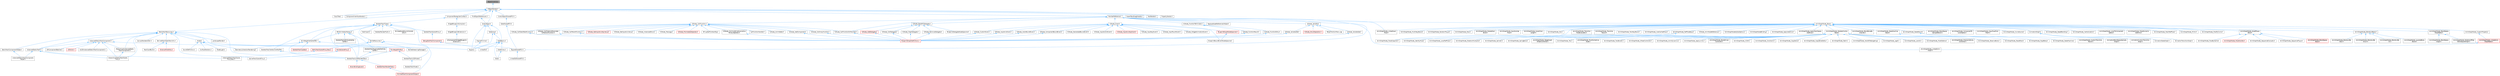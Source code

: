 digraph "ObjectVisibility.h"
{
 // INTERACTIVE_SVG=YES
 // LATEX_PDF_SIZE
  bgcolor="transparent";
  edge [fontname=Helvetica,fontsize=10,labelfontname=Helvetica,labelfontsize=10];
  node [fontname=Helvetica,fontsize=10,shape=box,height=0.2,width=0.4];
  Node1 [id="Node000001",label="ObjectVisibility.h",height=0.2,width=0.4,color="gray40", fillcolor="grey60", style="filled", fontcolor="black",tooltip=" "];
  Node1 -> Node2 [id="edge1_Node000001_Node000002",dir="back",color="steelblue1",style="solid",tooltip=" "];
  Node2 [id="Node000002",label="UObjectIterator.h",height=0.2,width=0.4,color="grey40", fillcolor="white", style="filled",URL="$df/d91/UObjectIterator_8h.html",tooltip=" "];
  Node2 -> Node3 [id="edge2_Node000002_Node000003",dir="back",color="steelblue1",style="solid",tooltip=" "];
  Node3 [id="Node000003",label="ClassTree.h",height=0.2,width=0.4,color="grey40", fillcolor="white", style="filled",URL="$d4/d0e/ClassTree_8h.html",tooltip=" "];
  Node2 -> Node4 [id="edge3_Node000002_Node000004",dir="back",color="steelblue1",style="solid",tooltip=" "];
  Node4 [id="Node000004",label="ComponentInterfaceIterator.h",height=0.2,width=0.4,color="grey40", fillcolor="white", style="filled",URL="$d3/dd4/ComponentInterfaceIterator_8h.html",tooltip=" "];
  Node2 -> Node5 [id="edge4_Node000002_Node000005",dir="back",color="steelblue1",style="solid",tooltip=" "];
  Node5 [id="Node000005",label="ComponentReregisterContext.h",height=0.2,width=0.4,color="grey40", fillcolor="white", style="filled",URL="$de/d6e/ComponentReregisterContext_8h.html",tooltip=" "];
  Node5 -> Node6 [id="edge5_Node000005_Node000006",dir="back",color="steelblue1",style="solid",tooltip=" "];
  Node6 [id="Node000006",label="SkeletalMeshTypes.h",height=0.2,width=0.4,color="grey40", fillcolor="white", style="filled",URL="$d5/d0c/SkeletalMeshTypes_8h.html",tooltip=" "];
  Node6 -> Node7 [id="edge6_Node000006_Node000007",dir="back",color="steelblue1",style="solid",tooltip=" "];
  Node7 [id="Node000007",label="GPUSkinVertexFactory.h",height=0.2,width=0.4,color="grey40", fillcolor="white", style="filled",URL="$db/dcc/GPUSkinVertexFactory_8h.html",tooltip=" "];
  Node7 -> Node8 [id="edge7_Node000007_Node000008",dir="back",color="steelblue1",style="solid",tooltip=" "];
  Node8 [id="Node000008",label="SkeletalMeshAttributeVertex\lBuffer.h",height=0.2,width=0.4,color="grey40", fillcolor="white", style="filled",URL="$de/d6e/SkeletalMeshAttributeVertexBuffer_8h.html",tooltip=" "];
  Node7 -> Node9 [id="edge8_Node000007_Node000009",dir="back",color="steelblue1",style="solid",tooltip=" "];
  Node9 [id="Node000009",label="SkeletalMeshDuplicatedVertices\lBuffer.h",height=0.2,width=0.4,color="grey40", fillcolor="white", style="filled",URL="$d6/da7/SkeletalMeshDuplicatedVerticesBuffer_8h.html",tooltip=" "];
  Node9 -> Node10 [id="edge9_Node000009_Node000010",dir="back",color="steelblue1",style="solid",tooltip=" "];
  Node10 [id="Node000010",label="SkeletalMeshLODRenderData.h",height=0.2,width=0.4,color="grey40", fillcolor="white", style="filled",URL="$d0/d5a/SkeletalMeshLODRenderData_8h.html",tooltip=" "];
  Node10 -> Node11 [id="edge10_Node000010_Node000011",dir="back",color="steelblue1",style="solid",tooltip=" "];
  Node11 [id="Node000011",label="GroomBindingAsset.h",height=0.2,width=0.4,color="red", fillcolor="#FFF0F0", style="filled",URL="$de/d26/GroomBindingAsset_8h.html",tooltip=" "];
  Node10 -> Node17 [id="edge11_Node000010_Node000017",dir="back",color="steelblue1",style="solid",tooltip=" "];
  Node17 [id="Node000017",label="SkeletalMeshRenderData.h",height=0.2,width=0.4,color="red", fillcolor="#FFF0F0", style="filled",URL="$d9/d14/SkeletalMeshRenderData_8h.html",tooltip=" "];
  Node17 -> Node19 [id="edge12_Node000017_Node000019",dir="back",color="steelblue1",style="solid",tooltip=" "];
  Node19 [id="Node000019",label="SkinnedMeshComponentHelper.h",height=0.2,width=0.4,color="red", fillcolor="#FFF0F0", style="filled",URL="$db/d81/SkinnedMeshComponentHelper_8h.html",tooltip=" "];
  Node7 -> Node10 [id="edge13_Node000007_Node000010",dir="back",color="steelblue1",style="solid",tooltip=" "];
  Node7 -> Node21 [id="edge14_Node000007_Node000021",dir="back",color="steelblue1",style="solid",tooltip=" "];
  Node21 [id="Node000021",label="SkinWeightVertexBuffer.h",height=0.2,width=0.4,color="grey40", fillcolor="white", style="filled",URL="$d3/d86/SkinWeightVertexBuffer_8h.html",tooltip=" "];
  Node21 -> Node22 [id="edge15_Node000021_Node000022",dir="back",color="steelblue1",style="solid",tooltip=" "];
  Node22 [id="Node000022",label="GeometryCollectionRendering.h",height=0.2,width=0.4,color="grey40", fillcolor="white", style="filled",URL="$dc/d68/GeometryCollectionRendering_8h.html",tooltip=" "];
  Node21 -> Node10 [id="edge16_Node000021_Node000010",dir="back",color="steelblue1",style="solid",tooltip=" "];
  Node21 -> Node23 [id="edge17_Node000021_Node000023",dir="back",color="steelblue1",style="solid",tooltip=" "];
  Node23 [id="Node000023",label="SkeletalMeshUpdate.h",height=0.2,width=0.4,color="red", fillcolor="#FFF0F0", style="filled",URL="$df/d79/SkeletalMeshUpdate_8h.html",tooltip=" "];
  Node21 -> Node24 [id="edge18_Node000021_Node000024",dir="back",color="steelblue1",style="solid",tooltip=" "];
  Node24 [id="Node000024",label="SkinWeightProfile.h",height=0.2,width=0.4,color="red", fillcolor="#FFF0F0", style="filled",URL="$d9/d1f/SkinWeightProfile_8h.html",tooltip=" "];
  Node24 -> Node25 [id="edge19_Node000024_Node000025",dir="back",color="steelblue1",style="solid",tooltip=" "];
  Node25 [id="Node000025",label="SkeletalMeshLODModel.h",height=0.2,width=0.4,color="grey40", fillcolor="white", style="filled",URL="$d2/d34/SkeletalMeshLODModel_8h.html",tooltip=" "];
  Node25 -> Node26 [id="edge20_Node000025_Node000026",dir="back",color="steelblue1",style="solid",tooltip=" "];
  Node26 [id="Node000026",label="SkeletalMeshModel.h",height=0.2,width=0.4,color="grey40", fillcolor="white", style="filled",URL="$d1/d2c/SkeletalMeshModel_8h.html",tooltip=" "];
  Node24 -> Node10 [id="edge21_Node000024_Node000010",dir="back",color="steelblue1",style="solid",tooltip=" "];
  Node6 -> Node29 [id="edge22_Node000006_Node000029",dir="back",color="steelblue1",style="solid",tooltip=" "];
  Node29 [id="Node000029",label="NaniteResources.h",height=0.2,width=0.4,color="grey40", fillcolor="white", style="filled",URL="$d7/d8b/NaniteResources_8h.html",tooltip=" "];
  Node29 -> Node30 [id="edge23_Node000029_Node000030",dir="back",color="steelblue1",style="solid",tooltip=" "];
  Node30 [id="Node000030",label="NaniteSceneProxy.h",height=0.2,width=0.4,color="red", fillcolor="#FFF0F0", style="filled",URL="$de/dae/NaniteSceneProxy_8h.html",tooltip=" "];
  Node30 -> Node34 [id="edge24_Node000030_Node000034",dir="back",color="steelblue1",style="solid",tooltip=" "];
  Node34 [id="Node000034",label="SplineMeshSceneProxy.h",height=0.2,width=0.4,color="grey40", fillcolor="white", style="filled",URL="$dd/dcb/SplineMeshSceneProxy_8h.html",tooltip=" "];
  Node29 -> Node35 [id="edge25_Node000029_Node000035",dir="back",color="steelblue1",style="solid",tooltip=" "];
  Node35 [id="Node000035",label="NaniteStreamingManager.h",height=0.2,width=0.4,color="grey40", fillcolor="white", style="filled",URL="$d2/d3f/NaniteStreamingManager_8h.html",tooltip=" "];
  Node29 -> Node19 [id="edge26_Node000029_Node000019",dir="back",color="steelblue1",style="solid",tooltip=" "];
  Node29 -> Node36 [id="edge27_Node000029_Node000036",dir="back",color="steelblue1",style="solid",tooltip=" "];
  Node36 [id="Node000036",label="StaticMeshSceneProxyDesc.h",height=0.2,width=0.4,color="red", fillcolor="#FFF0F0", style="filled",URL="$d0/d31/StaticMeshSceneProxyDesc_8h.html",tooltip=" "];
  Node36 -> Node37 [id="edge28_Node000036_Node000037",dir="back",color="steelblue1",style="solid",tooltip=" "];
  Node37 [id="Node000037",label="InstancedStaticMeshScene\lProxyDesc.h",height=0.2,width=0.4,color="grey40", fillcolor="white", style="filled",URL="$db/dcf/InstancedStaticMeshSceneProxyDesc_8h.html",tooltip=" "];
  Node6 -> Node39 [id="edge29_Node000006_Node000039",dir="back",color="steelblue1",style="solid",tooltip=" "];
  Node39 [id="Node000039",label="SkelImport.h",height=0.2,width=0.4,color="grey40", fillcolor="white", style="filled",URL="$d2/d8b/SkelImport_8h.html",tooltip=" "];
  Node6 -> Node25 [id="edge30_Node000006_Node000025",dir="back",color="steelblue1",style="solid",tooltip=" "];
  Node6 -> Node10 [id="edge31_Node000006_Node000010",dir="back",color="steelblue1",style="solid",tooltip=" "];
  Node6 -> Node40 [id="edge32_Node000006_Node000040",dir="back",color="steelblue1",style="solid",tooltip=" "];
  Node40 [id="Node000040",label="SkeletalMeshSceneProxy.h",height=0.2,width=0.4,color="grey40", fillcolor="white", style="filled",URL="$de/de8/SkeletalMeshSceneProxy_8h.html",tooltip=" "];
  Node40 -> Node41 [id="edge33_Node000040_Node000041",dir="back",color="steelblue1",style="solid",tooltip=" "];
  Node41 [id="Node000041",label="DebugSkelMeshComponent.h",height=0.2,width=0.4,color="red", fillcolor="#FFF0F0", style="filled",URL="$d5/d33/DebugSkelMeshComponent_8h.html",tooltip=" "];
  Node41 -> Node44 [id="edge34_Node000041_Node000044",dir="back",color="steelblue1",style="solid",tooltip=" "];
  Node44 [id="Node000044",label="UnrealEd.h",height=0.2,width=0.4,color="grey40", fillcolor="white", style="filled",URL="$d2/d5f/UnrealEd_8h.html",tooltip=" "];
  Node6 -> Node45 [id="edge35_Node000006_Node000045",dir="back",color="steelblue1",style="solid",tooltip=" "];
  Node45 [id="Node000045",label="SkeletalMeshVertexClothBuffer.h",height=0.2,width=0.4,color="grey40", fillcolor="white", style="filled",URL="$d4/d64/SkeletalMeshVertexClothBuffer_8h.html",tooltip=" "];
  Node45 -> Node10 [id="edge36_Node000045_Node000010",dir="back",color="steelblue1",style="solid",tooltip=" "];
  Node6 -> Node46 [id="edge37_Node000006_Node000046",dir="back",color="steelblue1",style="solid",tooltip=" "];
  Node46 [id="Node000046",label="SkeletalRenderPublic.h",height=0.2,width=0.4,color="grey40", fillcolor="white", style="filled",URL="$d5/d40/SkeletalRenderPublic_8h.html",tooltip=" "];
  Node6 -> Node21 [id="edge38_Node000006_Node000021",dir="back",color="steelblue1",style="solid",tooltip=" "];
  Node6 -> Node47 [id="edge39_Node000006_Node000047",dir="back",color="steelblue1",style="solid",tooltip=" "];
  Node47 [id="Node000047",label="SkinnedAssetAsyncCompile\lUtils.h",height=0.2,width=0.4,color="grey40", fillcolor="white", style="filled",URL="$d0/dc7/SkinnedAssetAsyncCompileUtils_8h.html",tooltip=" "];
  Node5 -> Node48 [id="edge40_Node000005_Node000048",dir="back",color="steelblue1",style="solid",tooltip=" "];
  Node48 [id="Node000048",label="WidgetBlueprintCompiler.h",height=0.2,width=0.4,color="grey40", fillcolor="white", style="filled",URL="$d9/d6b/WidgetBlueprintCompiler_8h.html",tooltip=" "];
  Node48 -> Node49 [id="edge41_Node000048_Node000049",dir="back",color="steelblue1",style="solid",tooltip=" "];
  Node49 [id="Node000049",label="WidgetBlueprintExtension.h",height=0.2,width=0.4,color="grey40", fillcolor="white", style="filled",URL="$d3/de6/WidgetBlueprintExtension_8h.html",tooltip=" "];
  Node49 -> Node50 [id="edge42_Node000049_Node000050",dir="back",color="steelblue1",style="solid",tooltip=" "];
  Node50 [id="Node000050",label="UIComponentWidgetBlueprint\lExtension.h",height=0.2,width=0.4,color="grey40", fillcolor="white", style="filled",URL="$d0/d4b/UIComponentWidgetBlueprintExtension_8h.html",tooltip=" "];
  Node2 -> Node51 [id="edge43_Node000002_Node000051",dir="back",color="steelblue1",style="solid",tooltip=" "];
  Node51 [id="Node000051",label="CoreUObject.h",height=0.2,width=0.4,color="grey40", fillcolor="white", style="filled",URL="$d0/ded/CoreUObject_8h.html",tooltip=" "];
  Node51 -> Node52 [id="edge44_Node000051_Node000052",dir="back",color="steelblue1",style="solid",tooltip=" "];
  Node52 [id="Node000052",label="Engine.h",height=0.2,width=0.4,color="grey40", fillcolor="white", style="filled",URL="$d1/d34/Public_2Engine_8h.html",tooltip=" "];
  Node51 -> Node53 [id="edge45_Node000051_Node000053",dir="back",color="steelblue1",style="solid",tooltip=" "];
  Node53 [id="Node000053",label="EngineMinimal.h",height=0.2,width=0.4,color="grey40", fillcolor="white", style="filled",URL="$d0/d2c/EngineMinimal_8h.html",tooltip=" "];
  Node53 -> Node52 [id="edge46_Node000053_Node000052",dir="back",color="steelblue1",style="solid",tooltip=" "];
  Node51 -> Node54 [id="edge47_Node000051_Node000054",dir="back",color="steelblue1",style="solid",tooltip=" "];
  Node54 [id="Node000054",label="SlateBasics.h",height=0.2,width=0.4,color="grey40", fillcolor="white", style="filled",URL="$da/d2f/SlateBasics_8h.html",tooltip=" "];
  Node54 -> Node52 [id="edge48_Node000054_Node000052",dir="back",color="steelblue1",style="solid",tooltip=" "];
  Node54 -> Node55 [id="edge49_Node000054_Node000055",dir="back",color="steelblue1",style="solid",tooltip=" "];
  Node55 [id="Node000055",label="Slate.h",height=0.2,width=0.4,color="grey40", fillcolor="white", style="filled",URL="$d2/dc0/Slate_8h.html",tooltip=" "];
  Node54 -> Node56 [id="edge50_Node000054_Node000056",dir="back",color="steelblue1",style="solid",tooltip=" "];
  Node56 [id="Node000056",label="SlateExtras.h",height=0.2,width=0.4,color="grey40", fillcolor="white", style="filled",URL="$d8/dec/SlateExtras_8h.html",tooltip=" "];
  Node56 -> Node55 [id="edge51_Node000056_Node000055",dir="back",color="steelblue1",style="solid",tooltip=" "];
  Node54 -> Node44 [id="edge52_Node000054_Node000044",dir="back",color="steelblue1",style="solid",tooltip=" "];
  Node51 -> Node57 [id="edge53_Node000051_Node000057",dir="back",color="steelblue1",style="solid",tooltip=" "];
  Node57 [id="Node000057",label="SlateCore.h",height=0.2,width=0.4,color="grey40", fillcolor="white", style="filled",URL="$dc/d03/SlateCore_8h.html",tooltip=" "];
  Node57 -> Node52 [id="edge54_Node000057_Node000052",dir="back",color="steelblue1",style="solid",tooltip=" "];
  Node57 -> Node54 [id="edge55_Node000057_Node000054",dir="back",color="steelblue1",style="solid",tooltip=" "];
  Node2 -> Node58 [id="edge56_Node000002_Node000058",dir="back",color="steelblue1",style="solid",tooltip=" "];
  Node58 [id="Node000058",label="CoreUObjectSharedPCH.h",height=0.2,width=0.4,color="grey40", fillcolor="white", style="filled",URL="$de/d2f/CoreUObjectSharedPCH_8h.html",tooltip=" "];
  Node58 -> Node59 [id="edge57_Node000058_Node000059",dir="back",color="steelblue1",style="solid",tooltip=" "];
  Node59 [id="Node000059",label="SlateSharedPCH.h",height=0.2,width=0.4,color="grey40", fillcolor="white", style="filled",URL="$d1/dfc/SlateSharedPCH_8h.html",tooltip=" "];
  Node59 -> Node60 [id="edge58_Node000059_Node000060",dir="back",color="steelblue1",style="solid",tooltip=" "];
  Node60 [id="Node000060",label="EngineSharedPCH.h",height=0.2,width=0.4,color="grey40", fillcolor="white", style="filled",URL="$dc/dbb/EngineSharedPCH_8h.html",tooltip=" "];
  Node60 -> Node61 [id="edge59_Node000060_Node000061",dir="back",color="steelblue1",style="solid",tooltip=" "];
  Node61 [id="Node000061",label="UnrealEdSharedPCH.h",height=0.2,width=0.4,color="grey40", fillcolor="white", style="filled",URL="$d1/de6/UnrealEdSharedPCH_8h.html",tooltip=" "];
  Node2 -> Node62 [id="edge60_Node000002_Node000062",dir="back",color="steelblue1",style="solid",tooltip=" "];
  Node62 [id="Node000062",label="ExportTextDragDropOp.h",height=0.2,width=0.4,color="grey40", fillcolor="white", style="filled",URL="$de/d5c/ExportTextDragDropOp_8h.html",tooltip=" "];
  Node2 -> Node63 [id="edge61_Node000002_Node000063",dir="back",color="steelblue1",style="solid",tooltip=" "];
  Node63 [id="Node000063",label="FieldIterator.h",height=0.2,width=0.4,color="grey40", fillcolor="white", style="filled",URL="$db/daa/FieldIterator_8h.html",tooltip=" "];
  Node2 -> Node64 [id="edge62_Node000002_Node000064",dir="back",color="steelblue1",style="solid",tooltip=" "];
  Node64 [id="Node000064",label="FindObjectReferencers.h",height=0.2,width=0.4,color="grey40", fillcolor="white", style="filled",URL="$dc/dab/FindObjectReferencers_8h.html",tooltip=" "];
  Node64 -> Node51 [id="edge63_Node000064_Node000051",dir="back",color="steelblue1",style="solid",tooltip=" "];
  Node2 -> Node65 [id="edge64_Node000002_Node000065",dir="back",color="steelblue1",style="solid",tooltip=" "];
  Node65 [id="Node000065",label="MemberReference.h",height=0.2,width=0.4,color="grey40", fillcolor="white", style="filled",URL="$dc/d3d/MemberReference_8h.html",tooltip=" "];
  Node65 -> Node66 [id="edge65_Node000065_Node000066",dir="back",color="steelblue1",style="solid",tooltip=" "];
  Node66 [id="Node000066",label="AnimGraphNode_Base.h",height=0.2,width=0.4,color="grey40", fillcolor="white", style="filled",URL="$d0/dfb/AnimGraphNode__Base_8h.html",tooltip=" "];
  Node66 -> Node67 [id="edge66_Node000066_Node000067",dir="back",color="steelblue1",style="solid",tooltip=" "];
  Node67 [id="Node000067",label="AnimGraphNodeAlphaOptions.h",height=0.2,width=0.4,color="grey40", fillcolor="white", style="filled",URL="$d6/df6/AnimGraphNodeAlphaOptions_8h.html",tooltip=" "];
  Node66 -> Node68 [id="edge67_Node000066_Node000068",dir="back",color="steelblue1",style="solid",tooltip=" "];
  Node68 [id="Node000068",label="AnimGraphNodeBinding.h",height=0.2,width=0.4,color="grey40", fillcolor="white", style="filled",URL="$d6/d3b/AnimGraphNodeBinding_8h.html",tooltip=" "];
  Node66 -> Node69 [id="edge68_Node000066_Node000069",dir="back",color="steelblue1",style="solid",tooltip=" "];
  Node69 [id="Node000069",label="AnimGraphNode_ApplyAdditive.h",height=0.2,width=0.4,color="grey40", fillcolor="white", style="filled",URL="$da/d67/AnimGraphNode__ApplyAdditive_8h.html",tooltip=" "];
  Node66 -> Node70 [id="edge69_Node000066_Node000070",dir="back",color="steelblue1",style="solid",tooltip=" "];
  Node70 [id="Node000070",label="AnimGraphNode_ApplyMeshSpace\lAdditive.h",height=0.2,width=0.4,color="grey40", fillcolor="white", style="filled",URL="$dd/dc4/AnimGraphNode__ApplyMeshSpaceAdditive_8h.html",tooltip=" "];
  Node66 -> Node71 [id="edge70_Node000066_Node000071",dir="back",color="steelblue1",style="solid",tooltip=" "];
  Node71 [id="Node000071",label="AnimGraphNode_AssetPlayer\lBase.h",height=0.2,width=0.4,color="grey40", fillcolor="white", style="filled",URL="$d1/d4f/AnimGraphNode__AssetPlayerBase_8h.html",tooltip=" "];
  Node71 -> Node72 [id="edge71_Node000071_Node000072",dir="back",color="steelblue1",style="solid",tooltip=" "];
  Node72 [id="Node000072",label="AnimGraphNode_BlendSpace\lBase.h",height=0.2,width=0.4,color="red", fillcolor="#FFF0F0", style="filled",URL="$d7/d6d/AnimGraphNode__BlendSpaceBase_8h.html",tooltip=" "];
  Node71 -> Node77 [id="edge72_Node000071_Node000077",dir="back",color="steelblue1",style="solid",tooltip=" "];
  Node77 [id="Node000077",label="AnimGraphNode_PoseByName.h",height=0.2,width=0.4,color="grey40", fillcolor="white", style="filled",URL="$d7/d02/AnimGraphNode__PoseByName_8h.html",tooltip=" "];
  Node71 -> Node78 [id="edge73_Node000071_Node000078",dir="back",color="steelblue1",style="solid",tooltip=" "];
  Node78 [id="Node000078",label="AnimGraphNode_PoseHandler.h",height=0.2,width=0.4,color="red", fillcolor="#FFF0F0", style="filled",URL="$df/dfb/AnimGraphNode__PoseHandler_8h.html",tooltip=" "];
  Node71 -> Node81 [id="edge74_Node000071_Node000081",dir="back",color="steelblue1",style="solid",tooltip=" "];
  Node81 [id="Node000081",label="AnimGraphNode_SequenceEvaluator.h",height=0.2,width=0.4,color="grey40", fillcolor="white", style="filled",URL="$d1/d1c/AnimGraphNode__SequenceEvaluator_8h.html",tooltip=" "];
  Node71 -> Node82 [id="edge75_Node000071_Node000082",dir="back",color="steelblue1",style="solid",tooltip=" "];
  Node82 [id="Node000082",label="AnimGraphNode_SequencePlayer.h",height=0.2,width=0.4,color="grey40", fillcolor="white", style="filled",URL="$d2/d91/AnimGraphNode__SequencePlayer_8h.html",tooltip=" "];
  Node66 -> Node83 [id="edge76_Node000066_Node000083",dir="back",color="steelblue1",style="solid",tooltip=" "];
  Node83 [id="Node000083",label="AnimGraphNode_BlendBoneBy\lChannel.h",height=0.2,width=0.4,color="grey40", fillcolor="white", style="filled",URL="$de/da9/AnimGraphNode__BlendBoneByChannel_8h.html",tooltip=" "];
  Node66 -> Node84 [id="edge77_Node000066_Node000084",dir="back",color="steelblue1",style="solid",tooltip=" "];
  Node84 [id="Node000084",label="AnimGraphNode_BlendListBase.h",height=0.2,width=0.4,color="grey40", fillcolor="white", style="filled",URL="$d7/d20/AnimGraphNode__BlendListBase_8h.html",tooltip=" "];
  Node84 -> Node85 [id="edge78_Node000084_Node000085",dir="back",color="steelblue1",style="solid",tooltip=" "];
  Node85 [id="Node000085",label="AnimGraphNode_BlendListBy\lBool.h",height=0.2,width=0.4,color="grey40", fillcolor="white", style="filled",URL="$d9/d9d/AnimGraphNode__BlendListByBool_8h.html",tooltip=" "];
  Node84 -> Node86 [id="edge79_Node000084_Node000086",dir="back",color="steelblue1",style="solid",tooltip=" "];
  Node86 [id="Node000086",label="AnimGraphNode_BlendListBy\lEnum.h",height=0.2,width=0.4,color="grey40", fillcolor="white", style="filled",URL="$de/d60/AnimGraphNode__BlendListByEnum_8h.html",tooltip=" "];
  Node84 -> Node87 [id="edge80_Node000084_Node000087",dir="back",color="steelblue1",style="solid",tooltip=" "];
  Node87 [id="Node000087",label="AnimGraphNode_BlendListBy\lInt.h",height=0.2,width=0.4,color="grey40", fillcolor="white", style="filled",URL="$dc/df2/AnimGraphNode__BlendListByInt_8h.html",tooltip=" "];
  Node84 -> Node88 [id="edge81_Node000084_Node000088",dir="back",color="steelblue1",style="solid",tooltip=" "];
  Node88 [id="Node000088",label="AnimGraphNode_LayeredBone\lBlend.h",height=0.2,width=0.4,color="grey40", fillcolor="white", style="filled",URL="$d2/d01/AnimGraphNode__LayeredBoneBlend_8h.html",tooltip=" "];
  Node66 -> Node89 [id="edge82_Node000066_Node000089",dir="back",color="steelblue1",style="solid",tooltip=" "];
  Node89 [id="Node000089",label="AnimGraphNode_BlendSpace\lGraphBase.h",height=0.2,width=0.4,color="grey40", fillcolor="white", style="filled",URL="$d6/d44/AnimGraphNode__BlendSpaceGraphBase_8h.html",tooltip=" "];
  Node89 -> Node90 [id="edge83_Node000089_Node000090",dir="back",color="steelblue1",style="solid",tooltip=" "];
  Node90 [id="Node000090",label="AnimGraphNode_BlendSpace\lGraph.h",height=0.2,width=0.4,color="grey40", fillcolor="white", style="filled",URL="$d7/d81/AnimGraphNode__BlendSpaceGraph_8h.html",tooltip=" "];
  Node89 -> Node91 [id="edge84_Node000089_Node000091",dir="back",color="steelblue1",style="solid",tooltip=" "];
  Node91 [id="Node000091",label="AnimGraphNode_RotationOffset\lBlendSpaceGraph.h",height=0.2,width=0.4,color="grey40", fillcolor="white", style="filled",URL="$d0/d4c/AnimGraphNode__RotationOffsetBlendSpaceGraph_8h.html",tooltip=" "];
  Node66 -> Node92 [id="edge85_Node000066_Node000092",dir="back",color="steelblue1",style="solid",tooltip=" "];
  Node92 [id="Node000092",label="AnimGraphNode_BlendSpace\lSampleResult.h",height=0.2,width=0.4,color="grey40", fillcolor="white", style="filled",URL="$de/df8/AnimGraphNode__BlendSpaceSampleResult_8h.html",tooltip=" "];
  Node66 -> Node93 [id="edge86_Node000066_Node000093",dir="back",color="steelblue1",style="solid",tooltip=" "];
  Node93 [id="Node000093",label="AnimGraphNode_ComponentTo\lLocalSpace.h",height=0.2,width=0.4,color="grey40", fillcolor="white", style="filled",URL="$d1/d3f/AnimGraphNode__ComponentToLocalSpace_8h.html",tooltip=" "];
  Node66 -> Node94 [id="edge87_Node000066_Node000094",dir="back",color="steelblue1",style="solid",tooltip=" "];
  Node94 [id="Node000094",label="AnimGraphNode_CopyPoseFrom\lMesh.h",height=0.2,width=0.4,color="grey40", fillcolor="white", style="filled",URL="$d6/d71/AnimGraphNode__CopyPoseFromMesh_8h.html",tooltip=" "];
  Node66 -> Node95 [id="edge88_Node000066_Node000095",dir="back",color="steelblue1",style="solid",tooltip=" "];
  Node95 [id="Node000095",label="AnimGraphNode_CurveSource.h",height=0.2,width=0.4,color="grey40", fillcolor="white", style="filled",URL="$dc/de5/AnimGraphNode__CurveSource_8h.html",tooltip=" "];
  Node66 -> Node96 [id="edge89_Node000066_Node000096",dir="back",color="steelblue1",style="solid",tooltip=" "];
  Node96 [id="Node000096",label="AnimGraphNode_CustomProperty.h",height=0.2,width=0.4,color="grey40", fillcolor="white", style="filled",URL="$d8/d3f/AnimGraphNode__CustomProperty_8h.html",tooltip=" "];
  Node96 -> Node97 [id="edge90_Node000096_Node000097",dir="back",color="steelblue1",style="solid",tooltip=" "];
  Node97 [id="Node000097",label="AnimGraphNode_LinkedAnim\lGraphBase.h",height=0.2,width=0.4,color="red", fillcolor="#FFF0F0", style="filled",URL="$d5/de1/AnimGraphNode__LinkedAnimGraphBase_8h.html",tooltip=" "];
  Node97 -> Node98 [id="edge91_Node000097_Node000098",dir="back",color="steelblue1",style="solid",tooltip=" "];
  Node98 [id="Node000098",label="AnimGraphNode_LinkedAnim\lGraph.h",height=0.2,width=0.4,color="grey40", fillcolor="white", style="filled",URL="$da/dd5/AnimGraphNode__LinkedAnimGraph_8h.html",tooltip=" "];
  Node66 -> Node100 [id="edge92_Node000066_Node000100",dir="back",color="steelblue1",style="solid",tooltip=" "];
  Node100 [id="Node000100",label="AnimGraphNode_DeadBlending.h",height=0.2,width=0.4,color="grey40", fillcolor="white", style="filled",URL="$d8/d73/AnimGraphNode__DeadBlending_8h.html",tooltip=" "];
  Node66 -> Node101 [id="edge93_Node000066_Node000101",dir="back",color="steelblue1",style="solid",tooltip=" "];
  Node101 [id="Node000101",label="AnimGraphNode_Inertialization.h",height=0.2,width=0.4,color="grey40", fillcolor="white", style="filled",URL="$d7/d66/AnimGraphNode__Inertialization_8h.html",tooltip=" "];
  Node66 -> Node102 [id="edge94_Node000066_Node000102",dir="back",color="steelblue1",style="solid",tooltip=" "];
  Node102 [id="Node000102",label="AnimGraphNode_LinkedInput\lPose.h",height=0.2,width=0.4,color="grey40", fillcolor="white", style="filled",URL="$d7/d8c/AnimGraphNode__LinkedInputPose_8h.html",tooltip=" "];
  Node66 -> Node103 [id="edge95_Node000066_Node000103",dir="back",color="steelblue1",style="solid",tooltip=" "];
  Node103 [id="Node000103",label="AnimGraphNode_LocalToComponent\lSpace.h",height=0.2,width=0.4,color="grey40", fillcolor="white", style="filled",URL="$d6/d01/AnimGraphNode__LocalToComponentSpace_8h.html",tooltip=" "];
  Node66 -> Node104 [id="edge96_Node000066_Node000104",dir="back",color="steelblue1",style="solid",tooltip=" "];
  Node104 [id="Node000104",label="AnimGraphNode_MakeDynamic\lAdditive.h",height=0.2,width=0.4,color="grey40", fillcolor="white", style="filled",URL="$d4/dc9/AnimGraphNode__MakeDynamicAdditive_8h.html",tooltip=" "];
  Node66 -> Node105 [id="edge97_Node000066_Node000105",dir="back",color="steelblue1",style="solid",tooltip=" "];
  Node105 [id="Node000105",label="AnimGraphNode_MeshRefPose.h",height=0.2,width=0.4,color="grey40", fillcolor="white", style="filled",URL="$d3/d58/AnimGraphNode__MeshRefPose_8h.html",tooltip=" "];
  Node66 -> Node106 [id="edge98_Node000066_Node000106",dir="back",color="steelblue1",style="solid",tooltip=" "];
  Node106 [id="Node000106",label="AnimGraphNode_Mirror.h",height=0.2,width=0.4,color="grey40", fillcolor="white", style="filled",URL="$de/d96/AnimGraphNode__Mirror_8h.html",tooltip=" "];
  Node66 -> Node107 [id="edge99_Node000066_Node000107",dir="back",color="steelblue1",style="solid",tooltip=" "];
  Node107 [id="Node000107",label="AnimGraphNode_ModifyCurve.h",height=0.2,width=0.4,color="grey40", fillcolor="white", style="filled",URL="$d5/d09/AnimGraphNode__ModifyCurve_8h.html",tooltip=" "];
  Node66 -> Node108 [id="edge100_Node000066_Node000108",dir="back",color="steelblue1",style="solid",tooltip=" "];
  Node108 [id="Node000108",label="AnimGraphNode_MultiWayBlend.h",height=0.2,width=0.4,color="grey40", fillcolor="white", style="filled",URL="$dd/dcb/AnimGraphNode__MultiWayBlend_8h.html",tooltip=" "];
  Node66 -> Node109 [id="edge101_Node000066_Node000109",dir="back",color="steelblue1",style="solid",tooltip=" "];
  Node109 [id="Node000109",label="AnimGraphNode_PoseSnapshot.h",height=0.2,width=0.4,color="grey40", fillcolor="white", style="filled",URL="$d1/d92/AnimGraphNode__PoseSnapshot_8h.html",tooltip=" "];
  Node66 -> Node110 [id="edge102_Node000066_Node000110",dir="back",color="steelblue1",style="solid",tooltip=" "];
  Node110 [id="Node000110",label="AnimGraphNode_RandomPlayer.h",height=0.2,width=0.4,color="grey40", fillcolor="white", style="filled",URL="$dc/d48/AnimGraphNode__RandomPlayer_8h.html",tooltip=" "];
  Node66 -> Node111 [id="edge103_Node000066_Node000111",dir="back",color="steelblue1",style="solid",tooltip=" "];
  Node111 [id="Node000111",label="AnimGraphNode_RefPoseBase.h",height=0.2,width=0.4,color="grey40", fillcolor="white", style="filled",URL="$d8/d34/AnimGraphNode__RefPoseBase_8h.html",tooltip=" "];
  Node111 -> Node112 [id="edge104_Node000111_Node000112",dir="back",color="steelblue1",style="solid",tooltip=" "];
  Node112 [id="Node000112",label="AnimGraphNode_IdentityPose.h",height=0.2,width=0.4,color="grey40", fillcolor="white", style="filled",URL="$d8/dac/AnimGraphNode__IdentityPose_8h.html",tooltip=" "];
  Node111 -> Node113 [id="edge105_Node000111_Node000113",dir="back",color="steelblue1",style="solid",tooltip=" "];
  Node113 [id="Node000113",label="AnimGraphNode_LocalRefPose.h",height=0.2,width=0.4,color="grey40", fillcolor="white", style="filled",URL="$df/d6f/AnimGraphNode__LocalRefPose_8h.html",tooltip=" "];
  Node111 -> Node109 [id="edge106_Node000111_Node000109",dir="back",color="steelblue1",style="solid",tooltip=" "];
  Node66 -> Node114 [id="edge107_Node000066_Node000114",dir="back",color="steelblue1",style="solid",tooltip=" "];
  Node114 [id="Node000114",label="AnimGraphNode_Root.h",height=0.2,width=0.4,color="grey40", fillcolor="white", style="filled",URL="$d2/d39/AnimGraphNode__Root_8h.html",tooltip=" "];
  Node66 -> Node115 [id="edge108_Node000066_Node000115",dir="back",color="steelblue1",style="solid",tooltip=" "];
  Node115 [id="Node000115",label="AnimGraphNode_RotateRoot\lBone.h",height=0.2,width=0.4,color="grey40", fillcolor="white", style="filled",URL="$d4/de0/AnimGraphNode__RotateRootBone_8h.html",tooltip=" "];
  Node66 -> Node116 [id="edge109_Node000066_Node000116",dir="back",color="steelblue1",style="solid",tooltip=" "];
  Node116 [id="Node000116",label="AnimGraphNode_SaveCached\lPose.h",height=0.2,width=0.4,color="grey40", fillcolor="white", style="filled",URL="$df/d5e/AnimGraphNode__SaveCachedPose_8h.html",tooltip=" "];
  Node66 -> Node117 [id="edge110_Node000066_Node000117",dir="back",color="steelblue1",style="solid",tooltip=" "];
  Node117 [id="Node000117",label="AnimGraphNode_ScaleChain\lLength.h",height=0.2,width=0.4,color="grey40", fillcolor="white", style="filled",URL="$d9/df8/AnimGraphNode__ScaleChainLength_8h.html",tooltip=" "];
  Node66 -> Node118 [id="edge111_Node000066_Node000118",dir="back",color="steelblue1",style="solid",tooltip=" "];
  Node118 [id="Node000118",label="AnimGraphNode_SkeletalControl\lBase.h",height=0.2,width=0.4,color="grey40", fillcolor="white", style="filled",URL="$d9/dff/AnimGraphNode__SkeletalControlBase_8h.html",tooltip=" "];
  Node118 -> Node119 [id="edge112_Node000118_Node000119",dir="back",color="steelblue1",style="solid",tooltip=" "];
  Node119 [id="Node000119",label="AnimGraphNode_AnimDynamics.h",height=0.2,width=0.4,color="grey40", fillcolor="white", style="filled",URL="$da/dc2/AnimGraphNode__AnimDynamics_8h.html",tooltip=" "];
  Node118 -> Node120 [id="edge113_Node000118_Node000120",dir="back",color="steelblue1",style="solid",tooltip=" "];
  Node120 [id="Node000120",label="AnimGraphNode_ApplyLimits.h",height=0.2,width=0.4,color="grey40", fillcolor="white", style="filled",URL="$dc/d36/AnimGraphNode__ApplyLimits_8h.html",tooltip=" "];
  Node118 -> Node121 [id="edge114_Node000118_Node000121",dir="back",color="steelblue1",style="solid",tooltip=" "];
  Node121 [id="Node000121",label="AnimGraphNode_BoneDriven\lController.h",height=0.2,width=0.4,color="grey40", fillcolor="white", style="filled",URL="$df/df3/AnimGraphNode__BoneDrivenController_8h.html",tooltip=" "];
  Node118 -> Node122 [id="edge115_Node000118_Node000122",dir="back",color="steelblue1",style="solid",tooltip=" "];
  Node122 [id="Node000122",label="AnimGraphNode_CCDIK.h",height=0.2,width=0.4,color="grey40", fillcolor="white", style="filled",URL="$df/d0d/AnimGraphNode__CCDIK_8h.html",tooltip=" "];
  Node118 -> Node123 [id="edge116_Node000118_Node000123",dir="back",color="steelblue1",style="solid",tooltip=" "];
  Node123 [id="Node000123",label="AnimGraphNode_Constraint.h",height=0.2,width=0.4,color="grey40", fillcolor="white", style="filled",URL="$d2/d98/AnimGraphNode__Constraint_8h.html",tooltip=" "];
  Node118 -> Node124 [id="edge117_Node000118_Node000124",dir="back",color="steelblue1",style="solid",tooltip=" "];
  Node124 [id="Node000124",label="AnimGraphNode_CopyBone.h",height=0.2,width=0.4,color="grey40", fillcolor="white", style="filled",URL="$dc/de6/AnimGraphNode__CopyBone_8h.html",tooltip=" "];
  Node118 -> Node125 [id="edge118_Node000118_Node000125",dir="back",color="steelblue1",style="solid",tooltip=" "];
  Node125 [id="Node000125",label="AnimGraphNode_CopyBoneDelta.h",height=0.2,width=0.4,color="grey40", fillcolor="white", style="filled",URL="$d8/d60/AnimGraphNode__CopyBoneDelta_8h.html",tooltip=" "];
  Node118 -> Node126 [id="edge119_Node000118_Node000126",dir="back",color="steelblue1",style="solid",tooltip=" "];
  Node126 [id="Node000126",label="AnimGraphNode_Fabrik.h",height=0.2,width=0.4,color="grey40", fillcolor="white", style="filled",URL="$d6/d79/AnimGraphNode__Fabrik_8h.html",tooltip=" "];
  Node118 -> Node127 [id="edge120_Node000118_Node000127",dir="back",color="steelblue1",style="solid",tooltip=" "];
  Node127 [id="Node000127",label="AnimGraphNode_HandIKRetargeting.h",height=0.2,width=0.4,color="grey40", fillcolor="white", style="filled",URL="$dd/dee/AnimGraphNode__HandIKRetargeting_8h.html",tooltip=" "];
  Node118 -> Node128 [id="edge121_Node000118_Node000128",dir="back",color="steelblue1",style="solid",tooltip=" "];
  Node128 [id="Node000128",label="AnimGraphNode_LegIK.h",height=0.2,width=0.4,color="grey40", fillcolor="white", style="filled",URL="$d3/d59/AnimGraphNode__LegIK_8h.html",tooltip=" "];
  Node118 -> Node129 [id="edge122_Node000118_Node000129",dir="back",color="steelblue1",style="solid",tooltip=" "];
  Node129 [id="Node000129",label="AnimGraphNode_LookAt.h",height=0.2,width=0.4,color="grey40", fillcolor="white", style="filled",URL="$dd/de3/AnimGraphNode__LookAt_8h.html",tooltip=" "];
  Node118 -> Node130 [id="edge123_Node000118_Node000130",dir="back",color="steelblue1",style="solid",tooltip=" "];
  Node130 [id="Node000130",label="AnimGraphNode_ModifyBone.h",height=0.2,width=0.4,color="grey40", fillcolor="white", style="filled",URL="$d1/d8e/AnimGraphNode__ModifyBone_8h.html",tooltip=" "];
  Node118 -> Node131 [id="edge124_Node000118_Node000131",dir="back",color="steelblue1",style="solid",tooltip=" "];
  Node131 [id="Node000131",label="AnimGraphNode_ModularVehicle\lController.h",height=0.2,width=0.4,color="grey40", fillcolor="white", style="filled",URL="$d3/d04/AnimGraphNode__ModularVehicleController_8h.html",tooltip=" "];
  Node118 -> Node132 [id="edge125_Node000118_Node000132",dir="back",color="steelblue1",style="solid",tooltip=" "];
  Node132 [id="Node000132",label="AnimGraphNode_ObserveBone.h",height=0.2,width=0.4,color="grey40", fillcolor="white", style="filled",URL="$d0/dcc/AnimGraphNode__ObserveBone_8h.html",tooltip=" "];
  Node118 -> Node133 [id="edge126_Node000118_Node000133",dir="back",color="steelblue1",style="solid",tooltip=" "];
  Node133 [id="Node000133",label="AnimGraphNode_ResetRoot.h",height=0.2,width=0.4,color="grey40", fillcolor="white", style="filled",URL="$dd/da9/AnimGraphNode__ResetRoot_8h.html",tooltip=" "];
  Node118 -> Node134 [id="edge127_Node000118_Node000134",dir="back",color="steelblue1",style="solid",tooltip=" "];
  Node134 [id="Node000134",label="AnimGraphNode_RigidBody.h",height=0.2,width=0.4,color="grey40", fillcolor="white", style="filled",URL="$d0/d05/AnimGraphNode__RigidBody_8h.html",tooltip=" "];
  Node118 -> Node135 [id="edge128_Node000118_Node000135",dir="back",color="steelblue1",style="solid",tooltip=" "];
  Node135 [id="Node000135",label="AnimGraphNode_RotationMultiplier.h",height=0.2,width=0.4,color="grey40", fillcolor="white", style="filled",URL="$d6/d16/AnimGraphNode__RotationMultiplier_8h.html",tooltip=" "];
  Node118 -> Node136 [id="edge129_Node000118_Node000136",dir="back",color="steelblue1",style="solid",tooltip=" "];
  Node136 [id="Node000136",label="AnimGraphNode_SplineIK.h",height=0.2,width=0.4,color="grey40", fillcolor="white", style="filled",URL="$d0/d7e/AnimGraphNode__SplineIK_8h.html",tooltip=" "];
  Node118 -> Node137 [id="edge130_Node000118_Node000137",dir="back",color="steelblue1",style="solid",tooltip=" "];
  Node137 [id="Node000137",label="AnimGraphNode_SpringBone.h",height=0.2,width=0.4,color="grey40", fillcolor="white", style="filled",URL="$dc/d38/AnimGraphNode__SpringBone_8h.html",tooltip=" "];
  Node118 -> Node138 [id="edge131_Node000118_Node000138",dir="back",color="steelblue1",style="solid",tooltip=" "];
  Node138 [id="Node000138",label="AnimGraphNode_StageCoach\lWheelController.h",height=0.2,width=0.4,color="grey40", fillcolor="white", style="filled",URL="$d6/dbe/AnimGraphNode__StageCoachWheelController_8h.html",tooltip=" "];
  Node118 -> Node139 [id="edge132_Node000118_Node000139",dir="back",color="steelblue1",style="solid",tooltip=" "];
  Node139 [id="Node000139",label="AnimGraphNode_Trail.h",height=0.2,width=0.4,color="grey40", fillcolor="white", style="filled",URL="$d4/d5a/AnimGraphNode__Trail_8h.html",tooltip=" "];
  Node118 -> Node140 [id="edge133_Node000118_Node000140",dir="back",color="steelblue1",style="solid",tooltip=" "];
  Node140 [id="Node000140",label="AnimGraphNode_TwistCorrective\lNode.h",height=0.2,width=0.4,color="grey40", fillcolor="white", style="filled",URL="$de/d7f/AnimGraphNode__TwistCorrectiveNode_8h.html",tooltip=" "];
  Node118 -> Node141 [id="edge134_Node000118_Node000141",dir="back",color="steelblue1",style="solid",tooltip=" "];
  Node141 [id="Node000141",label="AnimGraphNode_TwoBoneIK.h",height=0.2,width=0.4,color="grey40", fillcolor="white", style="filled",URL="$d1/dc2/AnimGraphNode__TwoBoneIK_8h.html",tooltip=" "];
  Node118 -> Node142 [id="edge135_Node000118_Node000142",dir="back",color="steelblue1",style="solid",tooltip=" "];
  Node142 [id="Node000142",label="AnimGraphNode_WheelController.h",height=0.2,width=0.4,color="grey40", fillcolor="white", style="filled",URL="$df/de4/AnimGraphNode__WheelController_8h.html",tooltip=" "];
  Node66 -> Node143 [id="edge136_Node000066_Node000143",dir="back",color="steelblue1",style="solid",tooltip=" "];
  Node143 [id="Node000143",label="AnimGraphNode_Slot.h",height=0.2,width=0.4,color="grey40", fillcolor="white", style="filled",URL="$df/d63/AnimGraphNode__Slot_8h.html",tooltip=" "];
  Node66 -> Node144 [id="edge137_Node000066_Node000144",dir="back",color="steelblue1",style="solid",tooltip=" "];
  Node144 [id="Node000144",label="AnimGraphNode_StateMachine\lBase.h",height=0.2,width=0.4,color="grey40", fillcolor="white", style="filled",URL="$dc/d11/AnimGraphNode__StateMachineBase_8h.html",tooltip=" "];
  Node144 -> Node145 [id="edge138_Node000144_Node000145",dir="back",color="steelblue1",style="solid",tooltip=" "];
  Node145 [id="Node000145",label="AnimGraphNode_StateMachine.h",height=0.2,width=0.4,color="grey40", fillcolor="white", style="filled",URL="$d9/d4d/AnimGraphNode__StateMachine_8h.html",tooltip=" "];
  Node66 -> Node146 [id="edge139_Node000066_Node000146",dir="back",color="steelblue1",style="solid",tooltip=" "];
  Node146 [id="Node000146",label="AnimGraphNode_StateResult.h",height=0.2,width=0.4,color="grey40", fillcolor="white", style="filled",URL="$d3/d7e/AnimGraphNode__StateResult_8h.html",tooltip=" "];
  Node146 -> Node147 [id="edge140_Node000146_Node000147",dir="back",color="steelblue1",style="solid",tooltip=" "];
  Node147 [id="Node000147",label="AnimGraphNode_CustomTransition\lResult.h",height=0.2,width=0.4,color="grey40", fillcolor="white", style="filled",URL="$df/d6e/AnimGraphNode__CustomTransitionResult_8h.html",tooltip=" "];
  Node66 -> Node148 [id="edge141_Node000066_Node000148",dir="back",color="steelblue1",style="solid",tooltip=" "];
  Node148 [id="Node000148",label="AnimGraphNode_Transition\lPoseEvaluator.h",height=0.2,width=0.4,color="grey40", fillcolor="white", style="filled",URL="$d8/dec/AnimGraphNode__TransitionPoseEvaluator_8h.html",tooltip=" "];
  Node66 -> Node149 [id="edge142_Node000066_Node000149",dir="back",color="steelblue1",style="solid",tooltip=" "];
  Node149 [id="Node000149",label="AnimGraphNode_Transition\lResult.h",height=0.2,width=0.4,color="grey40", fillcolor="white", style="filled",URL="$d7/d74/AnimGraphNode__TransitionResult_8h.html",tooltip=" "];
  Node66 -> Node150 [id="edge143_Node000066_Node000150",dir="back",color="steelblue1",style="solid",tooltip=" "];
  Node150 [id="Node000150",label="AnimGraphNode_TwoWayBlend.h",height=0.2,width=0.4,color="grey40", fillcolor="white", style="filled",URL="$d0/df0/AnimGraphNode__TwoWayBlend_8h.html",tooltip=" "];
  Node66 -> Node151 [id="edge144_Node000066_Node000151",dir="back",color="steelblue1",style="solid",tooltip=" "];
  Node151 [id="Node000151",label="AnimGraphNode_UseCachedPose.h",height=0.2,width=0.4,color="grey40", fillcolor="white", style="filled",URL="$d8/d30/AnimGraphNode__UseCachedPose_8h.html",tooltip=" "];
  Node66 -> Node152 [id="edge145_Node000066_Node000152",dir="back",color="steelblue1",style="solid",tooltip=" "];
  Node152 [id="Node000152",label="AnimationGraph.h",height=0.2,width=0.4,color="grey40", fillcolor="white", style="filled",URL="$df/d2e/AnimationGraph_8h.html",tooltip=" "];
  Node152 -> Node153 [id="edge146_Node000152_Node000153",dir="back",color="steelblue1",style="solid",tooltip=" "];
  Node153 [id="Node000153",label="AnimationBlendSpaceSample\lGraph.h",height=0.2,width=0.4,color="grey40", fillcolor="white", style="filled",URL="$d1/d35/AnimationBlendSpaceSampleGraph_8h.html",tooltip=" "];
  Node152 -> Node154 [id="edge147_Node000152_Node000154",dir="back",color="steelblue1",style="solid",tooltip=" "];
  Node154 [id="Node000154",label="AnimationCustomTransition\lGraph.h",height=0.2,width=0.4,color="grey40", fillcolor="white", style="filled",URL="$dc/d6c/AnimationCustomTransitionGraph_8h.html",tooltip=" "];
  Node152 -> Node155 [id="edge148_Node000152_Node000155",dir="back",color="steelblue1",style="solid",tooltip=" "];
  Node155 [id="Node000155",label="AnimationStateGraph.h",height=0.2,width=0.4,color="grey40", fillcolor="white", style="filled",URL="$d1/d71/AnimationStateGraph_8h.html",tooltip=" "];
  Node152 -> Node156 [id="edge149_Node000152_Node000156",dir="back",color="steelblue1",style="solid",tooltip=" "];
  Node156 [id="Node000156",label="AnimationTransitionGraph.h",height=0.2,width=0.4,color="grey40", fillcolor="white", style="filled",URL="$d2/d0b/AnimationTransitionGraph_8h.html",tooltip=" "];
  Node66 -> Node157 [id="edge150_Node000066_Node000157",dir="back",color="steelblue1",style="solid",tooltip=" "];
  Node157 [id="Node000157",label="K2Node_AnimNodeReference.h",height=0.2,width=0.4,color="grey40", fillcolor="white", style="filled",URL="$d2/d81/K2Node__AnimNodeReference_8h.html",tooltip=" "];
  Node65 -> Node98 [id="edge151_Node000065_Node000098",dir="back",color="steelblue1",style="solid",tooltip=" "];
  Node65 -> Node102 [id="edge152_Node000065_Node000102",dir="back",color="steelblue1",style="solid",tooltip=" "];
  Node65 -> Node60 [id="edge153_Node000065_Node000060",dir="back",color="steelblue1",style="solid",tooltip=" "];
  Node65 -> Node158 [id="edge154_Node000065_Node000158",dir="back",color="steelblue1",style="solid",tooltip=" "];
  Node158 [id="Node000158",label="K2Node_BaseMCDelegate.h",height=0.2,width=0.4,color="grey40", fillcolor="white", style="filled",URL="$dd/d9b/K2Node__BaseMCDelegate_8h.html",tooltip=" "];
  Node158 -> Node159 [id="edge155_Node000158_Node000159",dir="back",color="steelblue1",style="solid",tooltip=" "];
  Node159 [id="Node000159",label="BlueprintDelegateNodeSpawner.h",height=0.2,width=0.4,color="grey40", fillcolor="white", style="filled",URL="$dc/d16/BlueprintDelegateNodeSpawner_8h.html",tooltip=" "];
  Node158 -> Node160 [id="edge156_Node000158_Node000160",dir="back",color="steelblue1",style="solid",tooltip=" "];
  Node160 [id="Node000160",label="K2Node_AddDelegate.h",height=0.2,width=0.4,color="red", fillcolor="#FFF0F0", style="filled",URL="$d5/dc7/K2Node__AddDelegate_8h.html",tooltip=" "];
  Node160 -> Node161 [id="edge157_Node000160_Node000161",dir="back",color="steelblue1",style="solid",tooltip=" "];
  Node161 [id="Node000161",label="BlueprintGraphDefinitions.h",height=0.2,width=0.4,color="red", fillcolor="#FFF0F0", style="filled",URL="$d7/d5e/BlueprintGraphDefinitions_8h.html",tooltip=" "];
  Node158 -> Node164 [id="edge158_Node000158_Node000164",dir="back",color="steelblue1",style="solid",tooltip=" "];
  Node164 [id="Node000164",label="K2Node_CallDelegate.h",height=0.2,width=0.4,color="grey40", fillcolor="white", style="filled",URL="$db/de6/K2Node__CallDelegate_8h.html",tooltip=" "];
  Node164 -> Node161 [id="edge159_Node000164_Node000161",dir="back",color="steelblue1",style="solid",tooltip=" "];
  Node158 -> Node165 [id="edge160_Node000158_Node000165",dir="back",color="steelblue1",style="solid",tooltip=" "];
  Node165 [id="Node000165",label="K2Node_ClearDelegate.h",height=0.2,width=0.4,color="grey40", fillcolor="white", style="filled",URL="$dd/d78/K2Node__ClearDelegate_8h.html",tooltip=" "];
  Node165 -> Node161 [id="edge161_Node000165_Node000161",dir="back",color="steelblue1",style="solid",tooltip=" "];
  Node158 -> Node166 [id="edge162_Node000158_Node000166",dir="back",color="steelblue1",style="solid",tooltip=" "];
  Node166 [id="Node000166",label="K2Node_RemoveDelegate.h",height=0.2,width=0.4,color="grey40", fillcolor="white", style="filled",URL="$dd/d54/K2Node__RemoveDelegate_8h.html",tooltip=" "];
  Node166 -> Node161 [id="edge163_Node000166_Node000161",dir="back",color="steelblue1",style="solid",tooltip=" "];
  Node65 -> Node167 [id="edge164_Node000065_Node000167",dir="back",color="steelblue1",style="solid",tooltip=" "];
  Node167 [id="Node000167",label="K2Node_CallFunction.h",height=0.2,width=0.4,color="grey40", fillcolor="white", style="filled",URL="$d5/d5f/K2Node__CallFunction_8h.html",tooltip=" "];
  Node167 -> Node168 [id="edge165_Node000167_Node000168",dir="back",color="steelblue1",style="solid",tooltip=" "];
  Node168 [id="Node000168",label="CallFunctionHandler.h",height=0.2,width=0.4,color="grey40", fillcolor="white", style="filled",URL="$d3/d6d/CallFunctionHandler_8h.html",tooltip=" "];
  Node167 -> Node169 [id="edge166_Node000167_Node000169",dir="back",color="steelblue1",style="solid",tooltip=" "];
  Node169 [id="Node000169",label="K2Node_AddComponent.h",height=0.2,width=0.4,color="grey40", fillcolor="white", style="filled",URL="$d9/dc9/K2Node__AddComponent_8h.html",tooltip=" "];
  Node169 -> Node161 [id="edge167_Node000169_Node000161",dir="back",color="steelblue1",style="solid",tooltip=" "];
  Node167 -> Node170 [id="edge168_Node000167_Node000170",dir="back",color="steelblue1",style="solid",tooltip=" "];
  Node170 [id="Node000170",label="K2Node_AnimGetter.h",height=0.2,width=0.4,color="grey40", fillcolor="white", style="filled",URL="$dc/d9a/K2Node__AnimGetter_8h.html",tooltip=" "];
  Node167 -> Node171 [id="edge169_Node000167_Node000171",dir="back",color="steelblue1",style="solid",tooltip=" "];
  Node171 [id="Node000171",label="K2Node_CallArrayFunction.h",height=0.2,width=0.4,color="grey40", fillcolor="white", style="filled",URL="$d7/d2f/K2Node__CallArrayFunction_8h.html",tooltip=" "];
  Node171 -> Node161 [id="edge170_Node000171_Node000161",dir="back",color="steelblue1",style="solid",tooltip=" "];
  Node167 -> Node172 [id="edge171_Node000167_Node000172",dir="back",color="steelblue1",style="solid",tooltip=" "];
  Node172 [id="Node000172",label="K2Node_CallDataTableFunction.h",height=0.2,width=0.4,color="grey40", fillcolor="white", style="filled",URL="$df/dc4/K2Node__CallDataTableFunction_8h.html",tooltip=" "];
  Node172 -> Node161 [id="edge172_Node000172_Node000161",dir="back",color="steelblue1",style="solid",tooltip=" "];
  Node167 -> Node173 [id="edge173_Node000167_Node000173",dir="back",color="steelblue1",style="solid",tooltip=" "];
  Node173 [id="Node000173",label="K2Node_CallFunctionOnMember.h",height=0.2,width=0.4,color="grey40", fillcolor="white", style="filled",URL="$d8/d2f/K2Node__CallFunctionOnMember_8h.html",tooltip=" "];
  Node173 -> Node161 [id="edge174_Node000173_Node000161",dir="back",color="steelblue1",style="solid",tooltip=" "];
  Node167 -> Node174 [id="edge175_Node000167_Node000174",dir="back",color="steelblue1",style="solid",tooltip=" "];
  Node174 [id="Node000174",label="K2Node_CallMaterialParameter\lCollectionFunction.h",height=0.2,width=0.4,color="grey40", fillcolor="white", style="filled",URL="$d5/dd2/K2Node__CallMaterialParameterCollectionFunction_8h.html",tooltip=" "];
  Node174 -> Node161 [id="edge176_Node000174_Node000161",dir="back",color="steelblue1",style="solid",tooltip=" "];
  Node167 -> Node175 [id="edge177_Node000167_Node000175",dir="back",color="steelblue1",style="solid",tooltip=" "];
  Node175 [id="Node000175",label="K2Node_CallParentFunction.h",height=0.2,width=0.4,color="grey40", fillcolor="white", style="filled",URL="$df/d77/K2Node__CallParentFunction_8h.html",tooltip=" "];
  Node175 -> Node161 [id="edge178_Node000175_Node000161",dir="back",color="steelblue1",style="solid",tooltip=" "];
  Node167 -> Node176 [id="edge179_Node000167_Node000176",dir="back",color="steelblue1",style="solid",tooltip=" "];
  Node176 [id="Node000176",label="K2Node_CommutativeAssociative\lBinaryOperator.h",height=0.2,width=0.4,color="grey40", fillcolor="white", style="filled",URL="$da/d85/K2Node__CommutativeAssociativeBinaryOperator_8h.html",tooltip=" "];
  Node176 -> Node161 [id="edge180_Node000176_Node000161",dir="back",color="steelblue1",style="solid",tooltip=" "];
  Node167 -> Node177 [id="edge181_Node000167_Node000177",dir="back",color="steelblue1",style="solid",tooltip=" "];
  Node177 [id="Node000177",label="K2Node_GetInputAxisKeyValue.h",height=0.2,width=0.4,color="red", fillcolor="#FFF0F0", style="filled",URL="$d3/d5c/K2Node__GetInputAxisKeyValue_8h.html",tooltip=" "];
  Node167 -> Node179 [id="edge182_Node000167_Node000179",dir="back",color="steelblue1",style="solid",tooltip=" "];
  Node179 [id="Node000179",label="K2Node_GetInputAxisValue.h",height=0.2,width=0.4,color="grey40", fillcolor="white", style="filled",URL="$db/d9b/K2Node__GetInputAxisValue_8h.html",tooltip=" "];
  Node167 -> Node180 [id="edge183_Node000167_Node000180",dir="back",color="steelblue1",style="solid",tooltip=" "];
  Node180 [id="Node000180",label="K2Node_InstancedStruct.h",height=0.2,width=0.4,color="grey40", fillcolor="white", style="filled",URL="$dd/d8a/K2Node__InstancedStruct_8h.html",tooltip=" "];
  Node167 -> Node181 [id="edge184_Node000167_Node000181",dir="back",color="steelblue1",style="solid",tooltip=" "];
  Node181 [id="Node000181",label="K2Node_Message.h",height=0.2,width=0.4,color="grey40", fillcolor="white", style="filled",URL="$d3/deb/K2Node__Message_8h.html",tooltip=" "];
  Node167 -> Node182 [id="edge185_Node000167_Node000182",dir="back",color="steelblue1",style="solid",tooltip=" "];
  Node182 [id="Node000182",label="K2Node_PromotableOperator.h",height=0.2,width=0.4,color="red", fillcolor="#FFF0F0", style="filled",URL="$db/d96/K2Node__PromotableOperator_8h.html",tooltip=" "];
  Node167 -> Node184 [id="edge186_Node000167_Node000184",dir="back",color="steelblue1",style="solid",tooltip=" "];
  Node184 [id="Node000184",label="SFixupSelfContextDlg.h",height=0.2,width=0.4,color="grey40", fillcolor="white", style="filled",URL="$d5/da4/SFixupSelfContextDlg_8h.html",tooltip=" "];
  Node65 -> Node173 [id="edge187_Node000065_Node000173",dir="back",color="steelblue1",style="solid",tooltip=" "];
  Node65 -> Node185 [id="edge188_Node000065_Node000185",dir="back",color="steelblue1",style="solid",tooltip=" "];
  Node185 [id="Node000185",label="K2Node_Event.h",height=0.2,width=0.4,color="grey40", fillcolor="white", style="filled",URL="$dd/d9e/K2Node__Event_8h.html",tooltip=" "];
  Node185 -> Node186 [id="edge189_Node000185_Node000186",dir="back",color="steelblue1",style="solid",tooltip=" "];
  Node186 [id="Node000186",label="BlueprintBoundEventNodeSpawner.h",height=0.2,width=0.4,color="grey40", fillcolor="white", style="filled",URL="$dc/d31/BlueprintBoundEventNodeSpawner_8h.html",tooltip=" "];
  Node185 -> Node187 [id="edge190_Node000185_Node000187",dir="back",color="steelblue1",style="solid",tooltip=" "];
  Node187 [id="Node000187",label="BlueprintEventNodeSpawner.h",height=0.2,width=0.4,color="red", fillcolor="#FFF0F0", style="filled",URL="$d4/dd3/BlueprintEventNodeSpawner_8h.html",tooltip=" "];
  Node187 -> Node186 [id="edge191_Node000187_Node000186",dir="back",color="steelblue1",style="solid",tooltip=" "];
  Node185 -> Node189 [id="edge192_Node000185_Node000189",dir="back",color="steelblue1",style="solid",tooltip=" "];
  Node189 [id="Node000189",label="K2Node_ActorBoundEvent.h",height=0.2,width=0.4,color="grey40", fillcolor="white", style="filled",URL="$d8/db3/K2Node__ActorBoundEvent_8h.html",tooltip=" "];
  Node189 -> Node161 [id="edge193_Node000189_Node000161",dir="back",color="steelblue1",style="solid",tooltip=" "];
  Node185 -> Node190 [id="edge194_Node000185_Node000190",dir="back",color="steelblue1",style="solid",tooltip=" "];
  Node190 [id="Node000190",label="K2Node_ComponentBoundEvent.h",height=0.2,width=0.4,color="grey40", fillcolor="white", style="filled",URL="$d7/d15/K2Node__ComponentBoundEvent_8h.html",tooltip=" "];
  Node190 -> Node161 [id="edge195_Node000190_Node000161",dir="back",color="steelblue1",style="solid",tooltip=" "];
  Node185 -> Node191 [id="edge196_Node000185_Node000191",dir="back",color="steelblue1",style="solid",tooltip=" "];
  Node191 [id="Node000191",label="K2Node_CustomEvent.h",height=0.2,width=0.4,color="grey40", fillcolor="white", style="filled",URL="$d1/d06/K2Node__CustomEvent_8h.html",tooltip=" "];
  Node191 -> Node161 [id="edge197_Node000191_Node000161",dir="back",color="steelblue1",style="solid",tooltip=" "];
  Node185 -> Node192 [id="edge198_Node000185_Node000192",dir="back",color="steelblue1",style="solid",tooltip=" "];
  Node192 [id="Node000192",label="K2Node_GeneratedBoundEvent.h",height=0.2,width=0.4,color="grey40", fillcolor="white", style="filled",URL="$d4/dc1/K2Node__GeneratedBoundEvent_8h.html",tooltip=" "];
  Node185 -> Node193 [id="edge199_Node000185_Node000193",dir="back",color="steelblue1",style="solid",tooltip=" "];
  Node193 [id="Node000193",label="K2Node_InputActionEvent.h",height=0.2,width=0.4,color="grey40", fillcolor="white", style="filled",URL="$d6/dec/K2Node__InputActionEvent_8h.html",tooltip=" "];
  Node185 -> Node194 [id="edge200_Node000185_Node000194",dir="back",color="steelblue1",style="solid",tooltip=" "];
  Node194 [id="Node000194",label="K2Node_InputAxisEvent.h",height=0.2,width=0.4,color="grey40", fillcolor="white", style="filled",URL="$d5/dd9/K2Node__InputAxisEvent_8h.html",tooltip=" "];
  Node194 -> Node161 [id="edge201_Node000194_Node000161",dir="back",color="steelblue1",style="solid",tooltip=" "];
  Node185 -> Node195 [id="edge202_Node000185_Node000195",dir="back",color="steelblue1",style="solid",tooltip=" "];
  Node195 [id="Node000195",label="K2Node_InputAxisKeyEvent.h",height=0.2,width=0.4,color="red", fillcolor="#FFF0F0", style="filled",URL="$d8/d36/K2Node__InputAxisKeyEvent_8h.html",tooltip=" "];
  Node185 -> Node197 [id="edge203_Node000185_Node000197",dir="back",color="steelblue1",style="solid",tooltip=" "];
  Node197 [id="Node000197",label="K2Node_InputKeyEvent.h",height=0.2,width=0.4,color="grey40", fillcolor="white", style="filled",URL="$df/d76/K2Node__InputKeyEvent_8h.html",tooltip=" "];
  Node185 -> Node198 [id="edge204_Node000185_Node000198",dir="back",color="steelblue1",style="solid",tooltip=" "];
  Node198 [id="Node000198",label="K2Node_InputTouchEvent.h",height=0.2,width=0.4,color="grey40", fillcolor="white", style="filled",URL="$d3/d61/K2Node__InputTouchEvent_8h.html",tooltip=" "];
  Node185 -> Node199 [id="edge205_Node000185_Node000199",dir="back",color="steelblue1",style="solid",tooltip=" "];
  Node199 [id="Node000199",label="K2Node_WidgetAnimationEvent.h",height=0.2,width=0.4,color="grey40", fillcolor="white", style="filled",URL="$da/d54/K2Node__WidgetAnimationEvent_8h.html",tooltip=" "];
  Node65 -> Node200 [id="edge206_Node000065_Node000200",dir="back",color="steelblue1",style="solid",tooltip=" "];
  Node200 [id="Node000200",label="K2Node_FunctionTerminator.h",height=0.2,width=0.4,color="grey40", fillcolor="white", style="filled",URL="$df/d4a/K2Node__FunctionTerminator_8h.html",tooltip=" "];
  Node200 -> Node201 [id="edge207_Node000200_Node000201",dir="back",color="steelblue1",style="solid",tooltip=" "];
  Node201 [id="Node000201",label="K2Node_FunctionEntry.h",height=0.2,width=0.4,color="grey40", fillcolor="white", style="filled",URL="$d8/d11/K2Node__FunctionEntry_8h.html",tooltip=" "];
  Node201 -> Node161 [id="edge208_Node000201_Node000161",dir="back",color="steelblue1",style="solid",tooltip=" "];
  Node200 -> Node202 [id="edge209_Node000200_Node000202",dir="back",color="steelblue1",style="solid",tooltip=" "];
  Node202 [id="Node000202",label="K2Node_FunctionResult.h",height=0.2,width=0.4,color="grey40", fillcolor="white", style="filled",URL="$d5/daa/K2Node__FunctionResult_8h.html",tooltip=" "];
  Node202 -> Node161 [id="edge210_Node000202_Node000161",dir="back",color="steelblue1",style="solid",tooltip=" "];
  Node65 -> Node203 [id="edge211_Node000065_Node000203",dir="back",color="steelblue1",style="solid",tooltip=" "];
  Node203 [id="Node000203",label="K2Node_Variable.h",height=0.2,width=0.4,color="grey40", fillcolor="white", style="filled",URL="$d7/dbe/K2Node__Variable_8h.html",tooltip=" "];
  Node203 -> Node204 [id="edge212_Node000203_Node000204",dir="back",color="steelblue1",style="solid",tooltip=" "];
  Node204 [id="Node000204",label="K2Node_StructOperation.h",height=0.2,width=0.4,color="red", fillcolor="#FFF0F0", style="filled",URL="$d1/d1c/K2Node__StructOperation_8h.html",tooltip=" "];
  Node203 -> Node210 [id="edge213_Node000203_Node000210",dir="back",color="steelblue1",style="solid",tooltip=" "];
  Node210 [id="Node000210",label="K2Node_VariableGet.h",height=0.2,width=0.4,color="grey40", fillcolor="white", style="filled",URL="$d3/de0/K2Node__VariableGet_8h.html",tooltip=" "];
  Node210 -> Node161 [id="edge214_Node000210_Node000161",dir="back",color="steelblue1",style="solid",tooltip=" "];
  Node203 -> Node211 [id="edge215_Node000203_Node000211",dir="back",color="steelblue1",style="solid",tooltip=" "];
  Node211 [id="Node000211",label="K2Node_VariableSet.h",height=0.2,width=0.4,color="grey40", fillcolor="white", style="filled",URL="$d9/d54/K2Node__VariableSet_8h.html",tooltip=" "];
  Node211 -> Node161 [id="edge216_Node000211_Node000161",dir="back",color="steelblue1",style="solid",tooltip=" "];
  Node203 -> Node212 [id="edge217_Node000203_Node000212",dir="back",color="steelblue1",style="solid",tooltip=" "];
  Node212 [id="Node000212",label="SRigVMActionMenu.cpp",height=0.2,width=0.4,color="grey40", fillcolor="white", style="filled",URL="$dc/d4c/SRigVMActionMenu_8cpp.html",tooltip=" "];
  Node65 -> Node213 [id="edge218_Node000065_Node000213",dir="back",color="steelblue1",style="solid",tooltip=" "];
  Node213 [id="Node000213",label="ReplaceNodeReferencesHelper.h",height=0.2,width=0.4,color="grey40", fillcolor="white", style="filled",URL="$de/d84/ReplaceNodeReferencesHelper_8h.html",tooltip=" "];
  Node2 -> Node214 [id="edge219_Node000002_Node000214",dir="back",color="steelblue1",style="solid",tooltip=" "];
  Node214 [id="Node000214",label="PropertyIterator.h",height=0.2,width=0.4,color="grey40", fillcolor="white", style="filled",URL="$d3/d57/PropertyIterator_8h.html",tooltip=" "];
  Node2 -> Node215 [id="edge220_Node000002_Node000215",dir="back",color="steelblue1",style="solid",tooltip=" "];
  Node215 [id="Node000215",label="StaticMeshResources.h",height=0.2,width=0.4,color="grey40", fillcolor="white", style="filled",URL="$d0/db7/StaticMeshResources_8h.html",tooltip=" "];
  Node215 -> Node216 [id="edge221_Node000215_Node000216",dir="back",color="steelblue1",style="solid",tooltip=" "];
  Node216 [id="Node000216",label="CanvasRendererItem.h",height=0.2,width=0.4,color="grey40", fillcolor="white", style="filled",URL="$d7/d93/CanvasRendererItem_8h.html",tooltip=" "];
  Node215 -> Node217 [id="edge222_Node000215_Node000217",dir="back",color="steelblue1",style="solid",tooltip=" "];
  Node217 [id="Node000217",label="DerivedMeshDataTaskUtils.h",height=0.2,width=0.4,color="grey40", fillcolor="white", style="filled",URL="$d2/d98/DerivedMeshDataTaskUtils_8h.html",tooltip=" "];
  Node217 -> Node218 [id="edge223_Node000217_Node000218",dir="back",color="steelblue1",style="solid",tooltip=" "];
  Node218 [id="Node000218",label="DistanceFieldAtlas.h",height=0.2,width=0.4,color="red", fillcolor="#FFF0F0", style="filled",URL="$df/def/DistanceFieldAtlas_8h.html",tooltip=" "];
  Node217 -> Node292 [id="edge224_Node000217_Node000292",dir="back",color="steelblue1",style="solid",tooltip=" "];
  Node292 [id="Node000292",label="MeshCardBuild.h",height=0.2,width=0.4,color="grey40", fillcolor="white", style="filled",URL="$d8/df6/MeshCardBuild_8h.html",tooltip=" "];
  Node215 -> Node22 [id="edge225_Node000215_Node000022",dir="back",color="steelblue1",style="solid",tooltip=" "];
  Node215 -> Node293 [id="edge226_Node000215_Node000293",dir="back",color="steelblue1",style="solid",tooltip=" "];
  Node293 [id="Node000293",label="HierarchicalInstancedStatic\lMeshComponent.h",height=0.2,width=0.4,color="grey40", fillcolor="white", style="filled",URL="$d3/ddb/HierarchicalInstancedStaticMeshComponent_8h.html",tooltip=" "];
  Node293 -> Node294 [id="edge227_Node000293_Node000294",dir="back",color="steelblue1",style="solid",tooltip=" "];
  Node294 [id="Node000294",label="HierarchicalStaticMeshScene\lProxy.h",height=0.2,width=0.4,color="grey40", fillcolor="white", style="filled",URL="$d3/d4d/HierarchicalStaticMeshSceneProxy_8h.html",tooltip=" "];
  Node215 -> Node294 [id="edge228_Node000215_Node000294",dir="back",color="steelblue1",style="solid",tooltip=" "];
  Node215 -> Node295 [id="edge229_Node000215_Node000295",dir="back",color="steelblue1",style="solid",tooltip=" "];
  Node295 [id="Node000295",label="InstancedStaticMesh.h",height=0.2,width=0.4,color="grey40", fillcolor="white", style="filled",URL="$dd/d89/InstancedStaticMesh_8h.html",tooltip=" "];
  Node295 -> Node294 [id="edge230_Node000295_Node000294",dir="back",color="steelblue1",style="solid",tooltip=" "];
  Node295 -> Node32 [id="edge231_Node000295_Node000032",dir="back",color="steelblue1",style="solid",tooltip=" "];
  Node32 [id="Node000032",label="InstancedStaticMeshComponent\lHelper.h",height=0.2,width=0.4,color="grey40", fillcolor="white", style="filled",URL="$dc/dc7/InstancedStaticMeshComponentHelper_8h.html",tooltip=" "];
  Node295 -> Node37 [id="edge232_Node000295_Node000037",dir="back",color="steelblue1",style="solid",tooltip=" "];
  Node215 -> Node296 [id="edge233_Node000215_Node000296",dir="back",color="steelblue1",style="solid",tooltip=" "];
  Node296 [id="Node000296",label="InstancedStaticMeshComponent.h",height=0.2,width=0.4,color="grey40", fillcolor="white", style="filled",URL="$d8/d5d/InstancedStaticMeshComponent_8h.html",tooltip=" "];
  Node296 -> Node52 [id="edge234_Node000296_Node000052",dir="back",color="steelblue1",style="solid",tooltip=" "];
  Node296 -> Node297 [id="edge235_Node000296_Node000297",dir="back",color="steelblue1",style="solid",tooltip=" "];
  Node297 [id="Node000297",label="HLODInstancedStaticMeshComponent.h",height=0.2,width=0.4,color="grey40", fillcolor="white", style="filled",URL="$dd/d88/HLODInstancedStaticMeshComponent_8h.html",tooltip=" "];
  Node296 -> Node293 [id="edge236_Node000296_Node000293",dir="back",color="steelblue1",style="solid",tooltip=" "];
  Node296 -> Node294 [id="edge237_Node000296_Node000294",dir="back",color="steelblue1",style="solid",tooltip=" "];
  Node296 -> Node298 [id="edge238_Node000296_Node000298",dir="back",color="steelblue1",style="solid",tooltip=" "];
  Node298 [id="Node000298",label="ISMComponentBatcher.h",height=0.2,width=0.4,color="grey40", fillcolor="white", style="filled",URL="$d8/def/ISMComponentBatcher_8h.html",tooltip=" "];
  Node296 -> Node295 [id="edge239_Node000296_Node000295",dir="back",color="steelblue1",style="solid",tooltip=" "];
  Node296 -> Node299 [id="edge240_Node000296_Node000299",dir="back",color="steelblue1",style="solid",tooltip=" "];
  Node299 [id="Node000299",label="LODActor.h",height=0.2,width=0.4,color="red", fillcolor="#FFF0F0", style="filled",URL="$df/de0/LODActor_8h.html",tooltip=" "];
  Node215 -> Node302 [id="edge241_Node000215_Node000302",dir="back",color="steelblue1",style="solid",tooltip=" "];
  Node302 [id="Node000302",label="LandscapeRender.h",height=0.2,width=0.4,color="grey40", fillcolor="white", style="filled",URL="$df/d67/LandscapeRender_8h.html",tooltip=" "];
  Node215 -> Node303 [id="edge242_Node000215_Node000303",dir="back",color="steelblue1",style="solid",tooltip=" "];
  Node303 [id="Node000303",label="Model.h",height=0.2,width=0.4,color="grey40", fillcolor="white", style="filled",URL="$dd/d63/Public_2Model_8h.html",tooltip=" "];
  Node303 -> Node52 [id="edge243_Node000303_Node000052",dir="back",color="steelblue1",style="solid",tooltip=" "];
  Node303 -> Node60 [id="edge244_Node000303_Node000060",dir="back",color="steelblue1",style="solid",tooltip=" "];
  Node303 -> Node304 [id="edge245_Node000303_Node000304",dir="back",color="steelblue1",style="solid",tooltip=" "];
  Node304 [id="Node000304",label="ModelLight.h",height=0.2,width=0.4,color="grey40", fillcolor="white", style="filled",URL="$d2/d80/ModelLight_8h.html",tooltip=" "];
  Node303 -> Node305 [id="edge246_Node000303_Node000305",dir="back",color="steelblue1",style="solid",tooltip=" "];
  Node305 [id="Node000305",label="SoundDefinitions.h",height=0.2,width=0.4,color="grey40", fillcolor="white", style="filled",URL="$d4/da9/SoundDefinitions_8h.html",tooltip=" "];
  Node303 -> Node306 [id="edge247_Node000303_Node000306",dir="back",color="steelblue1",style="solid",tooltip=" "];
  Node306 [id="Node000306",label="SurfaceIterators.h",height=0.2,width=0.4,color="grey40", fillcolor="white", style="filled",URL="$da/de6/SurfaceIterators_8h.html",tooltip=" "];
  Node215 -> Node10 [id="edge248_Node000215_Node000010",dir="back",color="steelblue1",style="solid",tooltip=" "];
  Node215 -> Node34 [id="edge249_Node000215_Node000034",dir="back",color="steelblue1",style="solid",tooltip=" "];
  Node215 -> Node33 [id="edge250_Node000215_Node000033",dir="back",color="steelblue1",style="solid",tooltip=" "];
  Node33 [id="Node000033",label="StaticMeshComponentHelper.h",height=0.2,width=0.4,color="grey40", fillcolor="white", style="filled",URL="$dc/dc1/StaticMeshComponentHelper_8h.html",tooltip=" "];
  Node33 -> Node32 [id="edge251_Node000033_Node000032",dir="back",color="steelblue1",style="solid",tooltip=" "];
}
